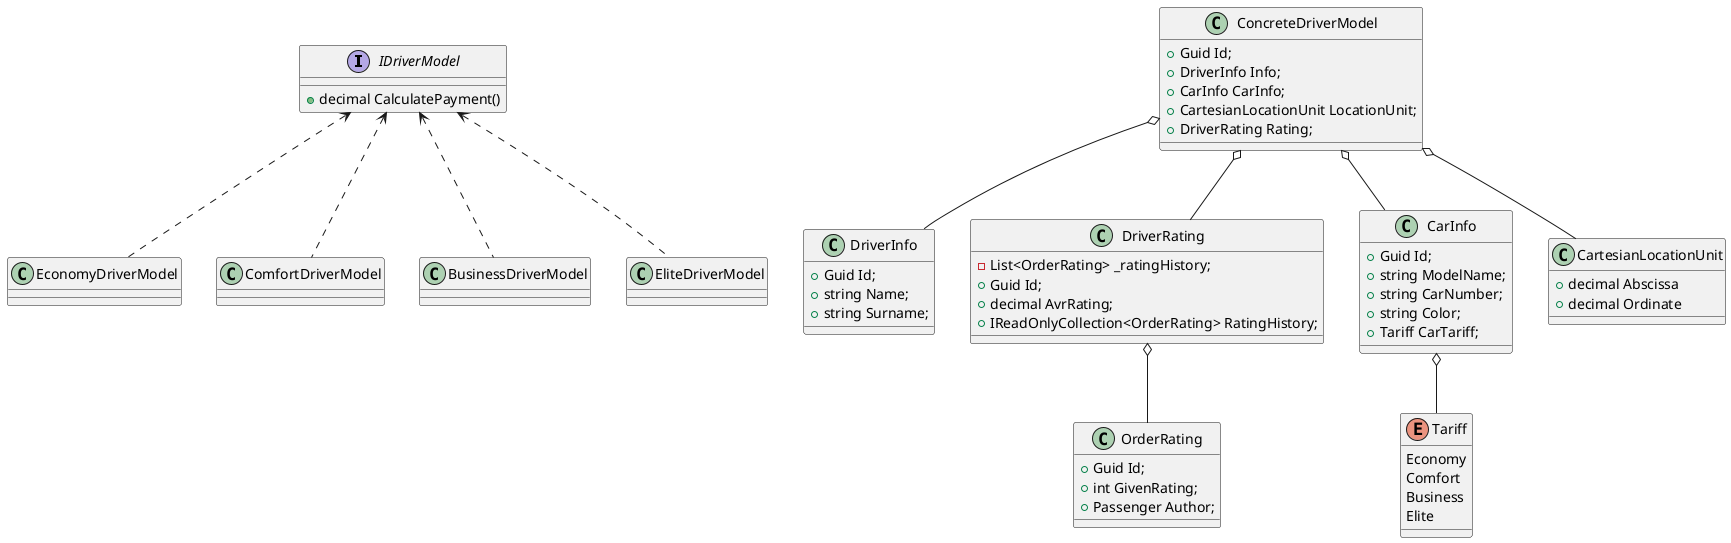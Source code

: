 ﻿@startuml
'https://plantuml.com/class-diagram

interface IDriverModel
{
    +decimal CalculatePayment()
}

class EconomyDriverModel
class ComfortDriverModel
class BusinessDriverModel
class EliteDriverModel

IDriverModel <.. EconomyDriverModel
IDriverModel <.. ComfortDriverModel
IDriverModel <.. BusinessDriverModel
IDriverModel <.. EliteDriverModel

class ConcreteDriverModel
{
    +Guid Id;
    +DriverInfo Info;
    +CarInfo CarInfo;
    +CartesianLocationUnit LocationUnit;
    +DriverRating Rating;
}

class DriverInfo
{
    +Guid Id;
    +string Name;
    +string Surname;
}

class DriverRating
{ 
    -List<OrderRating> _ratingHistory;
    +Guid Id;
    +decimal AvrRating;
    +IReadOnlyCollection<OrderRating> RatingHistory;
}

class OrderRating
{
    +Guid Id;
    +int GivenRating;
    +Passenger Author;
}

class CarInfo
{
    +Guid Id;
    +string ModelName;
    +string CarNumber;
    +string Color;
    +Tariff CarTariff;
}

class CartesianLocationUnit
{
    +decimal Abscissa
    +decimal Ordinate
}

enum Tariff
{
    Economy
    Comfort
    Business
    Elite
}

ConcreteDriverModel o-- DriverRating
ConcreteDriverModel o-- DriverInfo
ConcreteDriverModel o-- CarInfo
ConcreteDriverModel o-- CartesianLocationUnit

DriverRating o-- OrderRating

CarInfo o-- Tariff

@enduml
